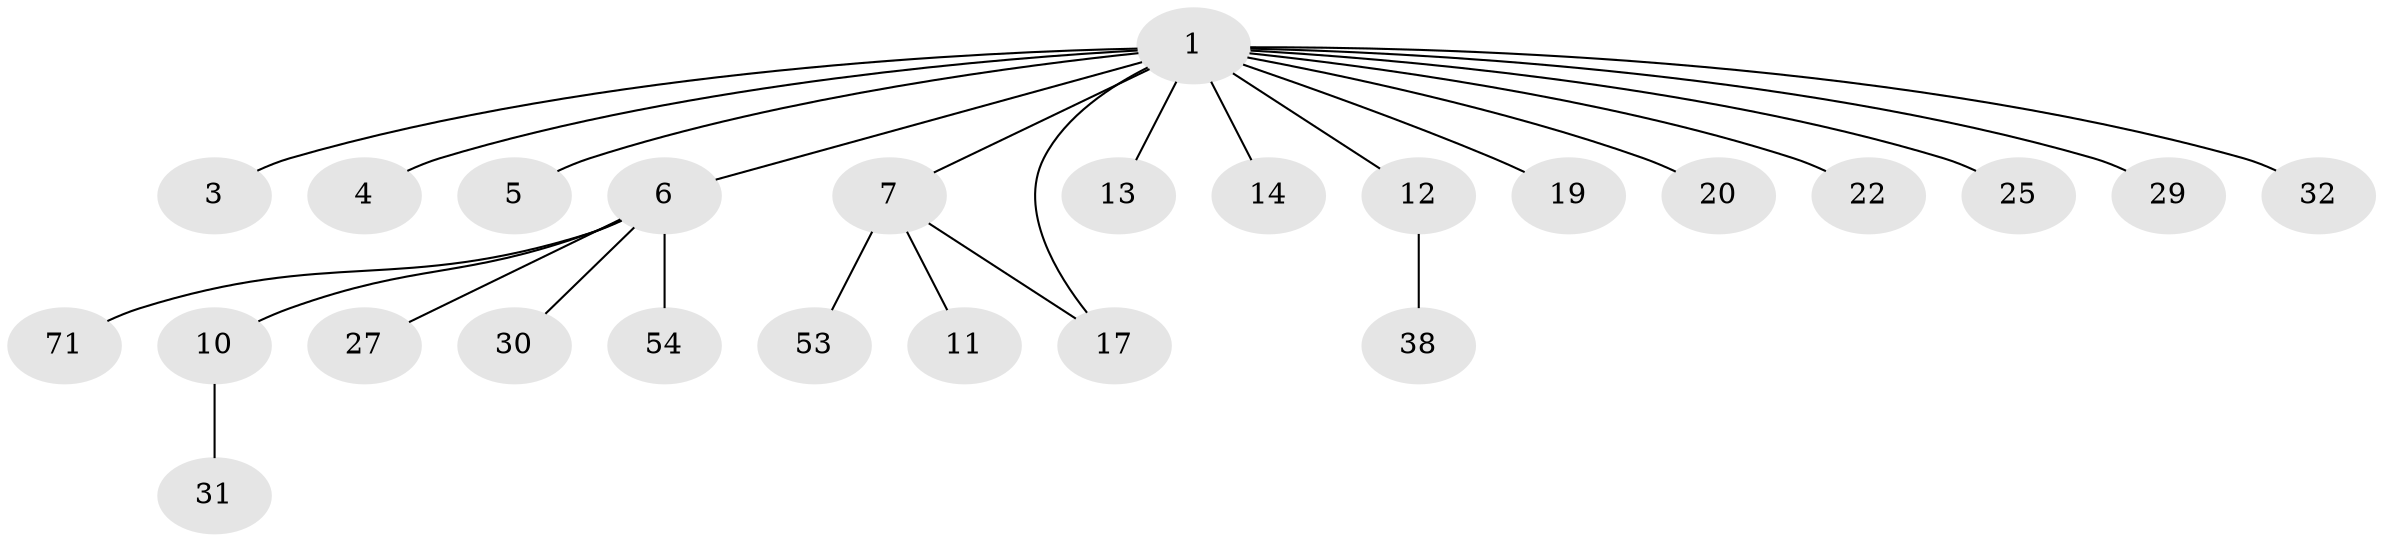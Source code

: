 // original degree distribution, {22: 0.011904761904761904, 7: 0.023809523809523808, 1: 0.6785714285714286, 5: 0.011904761904761904, 6: 0.023809523809523808, 12: 0.011904761904761904, 3: 0.047619047619047616, 2: 0.16666666666666666, 4: 0.011904761904761904, 8: 0.011904761904761904}
// Generated by graph-tools (version 1.1) at 2025/18/03/04/25 18:18:12]
// undirected, 25 vertices, 25 edges
graph export_dot {
graph [start="1"]
  node [color=gray90,style=filled];
  1 [super="+34+2+75+9+33+15+37+62+41+59+82+51+46+48+8+18"];
  3;
  4;
  5;
  6 [super="+16+23"];
  7;
  10 [super="+74"];
  11 [super="+81"];
  12;
  13;
  14;
  17 [super="+49+47+57+79+42"];
  19;
  20;
  22 [super="+68"];
  25;
  27;
  29;
  30;
  31;
  32 [super="+76"];
  38;
  53 [super="+83+67"];
  54;
  71;
  1 -- 4;
  1 -- 5;
  1 -- 29;
  1 -- 32;
  1 -- 17 [weight=2];
  1 -- 3;
  1 -- 6;
  1 -- 7;
  1 -- 22;
  1 -- 25;
  1 -- 13;
  1 -- 19;
  1 -- 20;
  1 -- 12;
  1 -- 14;
  6 -- 10;
  6 -- 30;
  6 -- 54;
  6 -- 71;
  6 -- 27;
  7 -- 11;
  7 -- 17 [weight=2];
  7 -- 53;
  10 -- 31;
  12 -- 38;
}
